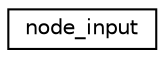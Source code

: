 digraph "Graphical Class Hierarchy"
{
 // LATEX_PDF_SIZE
  edge [fontname="Helvetica",fontsize="10",labelfontname="Helvetica",labelfontsize="10"];
  node [fontname="Helvetica",fontsize="10",shape=record];
  rankdir="LR";
  Node0 [label="node_input",height=0.2,width=0.4,color="black", fillcolor="white", style="filled",URL="$structnode__input.html",tooltip=" "];
}

